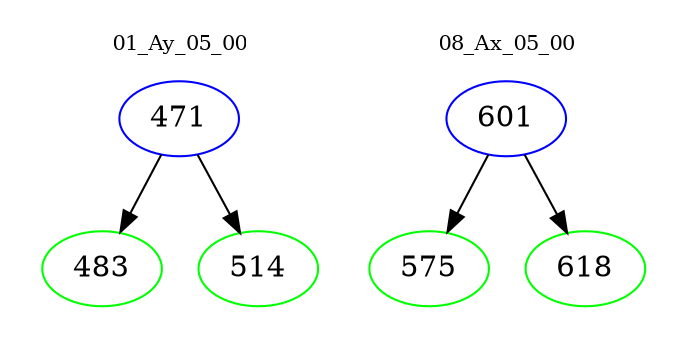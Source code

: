 digraph{
subgraph cluster_0 {
color = white
label = "01_Ay_05_00";
fontsize=10;
T0_471 [label="471", color="blue"]
T0_471 -> T0_483 [color="black"]
T0_483 [label="483", color="green"]
T0_471 -> T0_514 [color="black"]
T0_514 [label="514", color="green"]
}
subgraph cluster_1 {
color = white
label = "08_Ax_05_00";
fontsize=10;
T1_601 [label="601", color="blue"]
T1_601 -> T1_575 [color="black"]
T1_575 [label="575", color="green"]
T1_601 -> T1_618 [color="black"]
T1_618 [label="618", color="green"]
}
}
